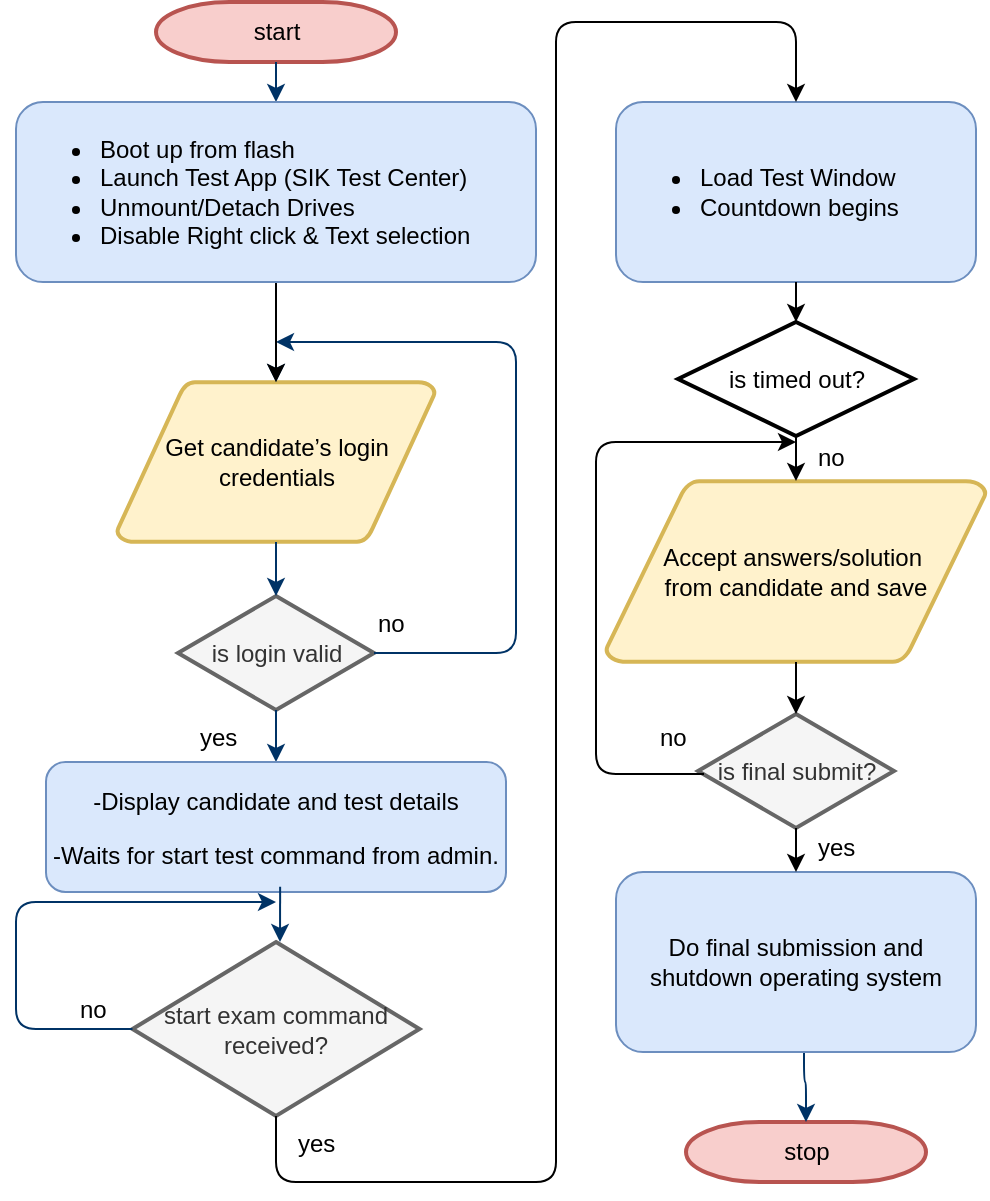 <mxfile version="27.1.6">
  <diagram id="6a731a19-8d31-9384-78a2-239565b7b9f0" name="Page-1">
    <mxGraphModel dx="1642" dy="934" grid="1" gridSize="10" guides="1" tooltips="1" connect="1" arrows="1" fold="1" page="1" pageScale="1" pageWidth="1169" pageHeight="827" background="none" math="0" shadow="0">
      <root>
        <mxCell id="0" />
        <mxCell id="1" parent="0" />
        <mxCell id="2" value="start" style="shape=mxgraph.flowchart.terminator;strokeWidth=2;gradientDirection=north;fontStyle=0;html=1;fillColor=#f8cecc;strokeColor=#b85450;" parent="1" vertex="1">
          <mxGeometry x="260" y="60" width="120" height="30" as="geometry" />
        </mxCell>
        <mxCell id="5" value="&lt;p class=&quot;MsoNoSpacing&quot;&gt;Get candidate’s&amp;nbsp;login credentials&lt;/p&gt;" style="shape=mxgraph.flowchart.data;strokeWidth=2;gradientDirection=north;fontStyle=0;html=1;whiteSpace=wrap;verticalAlign=middle;fillColor=#fff2cc;strokeColor=#d6b656;" parent="1" vertex="1">
          <mxGeometry x="240.5" y="250" width="159" height="80" as="geometry" />
        </mxCell>
        <mxCell id="6" value="&lt;p class=&quot;MsoNormal&quot;&gt;is login valid&lt;/p&gt;" style="shape=mxgraph.flowchart.decision;strokeWidth=2;gradientDirection=north;fontStyle=0;html=1;fillColor=#f5f5f5;fontColor=#333333;strokeColor=#666666;" parent="1" vertex="1">
          <mxGeometry x="271" y="357" width="98" height="57" as="geometry" />
        </mxCell>
        <mxCell id="7" style="fontStyle=1;strokeColor=#003366;strokeWidth=1;html=1;entryX=0.5;entryY=0;entryDx=0;entryDy=0;" parent="1" source="2" target="IJKqTvDwEQRu4lSzQ6WL-63" edge="1">
          <mxGeometry relative="1" as="geometry">
            <mxPoint x="320" y="120" as="targetPoint" />
          </mxGeometry>
        </mxCell>
        <mxCell id="8" style="fontStyle=1;strokeColor=#003366;strokeWidth=1;html=1;" parent="1" target="5" edge="1">
          <mxGeometry relative="1" as="geometry">
            <mxPoint x="320" y="210" as="sourcePoint" />
          </mxGeometry>
        </mxCell>
        <mxCell id="9" style="entryX=0.5;entryY=0;entryPerimeter=0;fontStyle=1;strokeColor=#003366;strokeWidth=1;html=1;" parent="1" source="5" target="6" edge="1">
          <mxGeometry relative="1" as="geometry" />
        </mxCell>
        <mxCell id="10" value="" style="edgeStyle=elbowEdgeStyle;elbow=horizontal;exitX=1;exitY=0.5;exitPerimeter=0;fontStyle=1;strokeColor=#003366;strokeWidth=1;html=1;" parent="1" source="6" edge="1">
          <mxGeometry x="381" y="28.5" width="100" height="100" as="geometry">
            <mxPoint x="750" y="447" as="sourcePoint" />
            <mxPoint x="320" y="230" as="targetPoint" />
            <Array as="points">
              <mxPoint x="440" y="300" />
            </Array>
          </mxGeometry>
        </mxCell>
        <mxCell id="11" value="yes" style="text;fontStyle=0;html=1;strokeColor=none;gradientColor=none;fillColor=none;strokeWidth=2;" parent="1" vertex="1">
          <mxGeometry x="280" y="414" width="40" height="26" as="geometry" />
        </mxCell>
        <mxCell id="12" value="" style="edgeStyle=elbowEdgeStyle;elbow=horizontal;fontColor=#001933;fontStyle=1;strokeColor=#003366;strokeWidth=1;html=1;" parent="1" source="6" target="IJKqTvDwEQRu4lSzQ6WL-57" edge="1">
          <mxGeometry width="100" height="100" as="geometry">
            <mxPoint y="100" as="sourcePoint" />
            <mxPoint x="320" y="510" as="targetPoint" />
          </mxGeometry>
        </mxCell>
        <mxCell id="14" value="yes" style="text;fontStyle=0;html=1;strokeColor=none;gradientColor=none;fillColor=none;strokeWidth=2;align=center;" parent="1" vertex="1">
          <mxGeometry x="320" y="447" width="40" height="26" as="geometry" />
        </mxCell>
        <mxCell id="40" value="stop" style="shape=mxgraph.flowchart.terminator;strokeWidth=2;gradientDirection=north;fontStyle=0;html=1;fillColor=#f8cecc;strokeColor=#b85450;" parent="1" vertex="1">
          <mxGeometry x="525" y="620" width="120" height="30" as="geometry" />
        </mxCell>
        <mxCell id="43" value="" style="edgeStyle=elbowEdgeStyle;elbow=vertical;entryX=0.5;entryY=0;entryPerimeter=0;fontStyle=1;strokeColor=#003366;strokeWidth=1;html=1;" parent="1" target="40" edge="1">
          <mxGeometry width="100" height="100" as="geometry">
            <mxPoint x="584" y="580" as="sourcePoint" />
            <mxPoint x="365" y="-1290" as="targetPoint" />
          </mxGeometry>
        </mxCell>
        <mxCell id="IJKqTvDwEQRu4lSzQ6WL-57" value="&lt;p class=&quot;MsoNoSpacing&quot;&gt;-Display candidate and test details&lt;/p&gt;&lt;p class=&quot;MsoNoSpacing&quot;&gt;-Waits for start test command from admin.&lt;/p&gt;" style="rounded=1;whiteSpace=wrap;html=1;fillColor=#dae8fc;strokeColor=#6c8ebf;" vertex="1" parent="1">
          <mxGeometry x="205" y="440" width="230" height="65" as="geometry" />
        </mxCell>
        <mxCell id="IJKqTvDwEQRu4lSzQ6WL-59" value="start exam command received?" style="shape=mxgraph.flowchart.decision;strokeWidth=2;gradientDirection=north;fontStyle=0;html=1;whiteSpace=wrap;fillColor=#f5f5f5;fontColor=#333333;strokeColor=#666666;" vertex="1" parent="1">
          <mxGeometry x="248.25" y="530" width="143.51" height="87" as="geometry" />
        </mxCell>
        <mxCell id="IJKqTvDwEQRu4lSzQ6WL-60" value="" style="edgeStyle=elbowEdgeStyle;elbow=horizontal;exitX=0;exitY=0.5;exitPerimeter=0;fontStyle=1;strokeColor=#003366;strokeWidth=1;html=1;exitDx=0;exitDy=0;" edge="1" parent="1" source="IJKqTvDwEQRu4lSzQ6WL-59">
          <mxGeometry x="381" y="28.5" width="100" height="100" as="geometry">
            <mxPoint x="379" y="396" as="sourcePoint" />
            <mxPoint x="320" y="510" as="targetPoint" />
            <Array as="points">
              <mxPoint x="190" y="540" />
            </Array>
          </mxGeometry>
        </mxCell>
        <mxCell id="IJKqTvDwEQRu4lSzQ6WL-62" value="" style="edgeStyle=elbowEdgeStyle;elbow=horizontal;fontColor=#001933;fontStyle=1;strokeColor=#003366;strokeWidth=1;html=1;exitX=0.509;exitY=0.959;exitDx=0;exitDy=0;exitPerimeter=0;" edge="1" parent="1" source="IJKqTvDwEQRu4lSzQ6WL-57" target="IJKqTvDwEQRu4lSzQ6WL-59">
          <mxGeometry width="100" height="100" as="geometry">
            <mxPoint x="321" y="510" as="sourcePoint" />
            <mxPoint x="321.05" y="520" as="targetPoint" />
          </mxGeometry>
        </mxCell>
        <mxCell id="IJKqTvDwEQRu4lSzQ6WL-64" value="" style="edgeStyle=orthogonalEdgeStyle;rounded=0;orthogonalLoop=1;jettySize=auto;html=1;" edge="1" parent="1" source="IJKqTvDwEQRu4lSzQ6WL-63" target="5">
          <mxGeometry relative="1" as="geometry" />
        </mxCell>
        <mxCell id="IJKqTvDwEQRu4lSzQ6WL-63" value="&lt;div align=&quot;left&quot;&gt;&lt;ul&gt;&lt;li&gt;Boot up from flash&amp;nbsp;&lt;/li&gt;&lt;li&gt;Launch Test App (SIK Test Center)&lt;/li&gt;&lt;li&gt;Unmount/Detach Drives&lt;/li&gt;&lt;li&gt;Disable Right click &amp;amp; Text selection&lt;/li&gt;&lt;/ul&gt;&lt;/div&gt;" style="rounded=1;whiteSpace=wrap;html=1;align=left;fillColor=#dae8fc;strokeColor=#6c8ebf;" vertex="1" parent="1">
          <mxGeometry x="190" y="110" width="260" height="90" as="geometry" />
        </mxCell>
        <mxCell id="IJKqTvDwEQRu4lSzQ6WL-65" value="&lt;ul&gt;&lt;li&gt;Load Test Window&lt;/li&gt;&lt;li&gt;Countdown begins&lt;/li&gt;&lt;/ul&gt;" style="rounded=1;whiteSpace=wrap;html=1;align=left;fillColor=#dae8fc;strokeColor=#6c8ebf;" vertex="1" parent="1">
          <mxGeometry x="490" y="110" width="180" height="90" as="geometry" />
        </mxCell>
        <mxCell id="IJKqTvDwEQRu4lSzQ6WL-66" value="is timed out?" style="shape=mxgraph.flowchart.decision;strokeWidth=2;gradientColor=none;gradientDirection=north;fontStyle=0;html=1;" vertex="1" parent="1">
          <mxGeometry x="521" y="220" width="118" height="57" as="geometry" />
        </mxCell>
        <mxCell id="IJKqTvDwEQRu4lSzQ6WL-67" value="&lt;div&gt;Accept answers/solution&amp;nbsp;&lt;/div&gt;&lt;div&gt;from candidate and save&lt;/div&gt;" style="shape=mxgraph.flowchart.data;strokeWidth=2;gradientDirection=north;fontStyle=0;html=1;verticalAlign=middle;whiteSpace=wrap;fillColor=#fff2cc;strokeColor=#d6b656;" vertex="1" parent="1">
          <mxGeometry x="485" y="299.5" width="190" height="90.5" as="geometry" />
        </mxCell>
        <mxCell id="IJKqTvDwEQRu4lSzQ6WL-68" value="is final submit?" style="shape=mxgraph.flowchart.decision;strokeWidth=2;gradientDirection=north;fontStyle=0;html=1;fillColor=#f5f5f5;fontColor=#333333;strokeColor=#666666;" vertex="1" parent="1">
          <mxGeometry x="531" y="416" width="98" height="57" as="geometry" />
        </mxCell>
        <mxCell id="IJKqTvDwEQRu4lSzQ6WL-69" value="&lt;p align=&quot;center&quot; class=&quot;MsoNoSpacing&quot;&gt;Do final submission and shutdown operating system&lt;/p&gt;" style="rounded=1;whiteSpace=wrap;html=1;align=center;fillColor=#dae8fc;strokeColor=#6c8ebf;" vertex="1" parent="1">
          <mxGeometry x="490" y="495" width="180" height="90" as="geometry" />
        </mxCell>
        <mxCell id="IJKqTvDwEQRu4lSzQ6WL-70" value="" style="endArrow=classic;html=1;rounded=1;exitX=0.5;exitY=1;exitDx=0;exitDy=0;exitPerimeter=0;curved=0;entryX=0.5;entryY=0;entryDx=0;entryDy=0;" edge="1" parent="1" source="IJKqTvDwEQRu4lSzQ6WL-59" target="IJKqTvDwEQRu4lSzQ6WL-65">
          <mxGeometry width="50" height="50" relative="1" as="geometry">
            <mxPoint x="435" y="440" as="sourcePoint" />
            <mxPoint x="485" y="390" as="targetPoint" />
            <Array as="points">
              <mxPoint x="320" y="650" />
              <mxPoint x="460" y="650" />
              <mxPoint x="460" y="70" />
              <mxPoint x="580" y="70" />
            </Array>
          </mxGeometry>
        </mxCell>
        <mxCell id="IJKqTvDwEQRu4lSzQ6WL-74" value="" style="endArrow=classic;html=1;rounded=0;" edge="1" parent="1" source="IJKqTvDwEQRu4lSzQ6WL-65" target="IJKqTvDwEQRu4lSzQ6WL-66">
          <mxGeometry width="50" height="50" relative="1" as="geometry">
            <mxPoint x="590" y="180" as="sourcePoint" />
            <mxPoint x="640" y="130" as="targetPoint" />
          </mxGeometry>
        </mxCell>
        <mxCell id="IJKqTvDwEQRu4lSzQ6WL-75" value="" style="endArrow=classic;html=1;rounded=0;" edge="1" parent="1" source="IJKqTvDwEQRu4lSzQ6WL-66" target="IJKqTvDwEQRu4lSzQ6WL-67">
          <mxGeometry width="50" height="50" relative="1" as="geometry">
            <mxPoint x="650" y="280" as="sourcePoint" />
            <mxPoint x="700" y="230" as="targetPoint" />
          </mxGeometry>
        </mxCell>
        <mxCell id="IJKqTvDwEQRu4lSzQ6WL-76" value="" style="endArrow=classic;html=1;rounded=0;" edge="1" parent="1" source="IJKqTvDwEQRu4lSzQ6WL-67" target="IJKqTvDwEQRu4lSzQ6WL-68">
          <mxGeometry width="50" height="50" relative="1" as="geometry">
            <mxPoint x="570" y="370" as="sourcePoint" />
            <mxPoint x="620" y="320" as="targetPoint" />
          </mxGeometry>
        </mxCell>
        <mxCell id="IJKqTvDwEQRu4lSzQ6WL-77" value="" style="endArrow=classic;html=1;rounded=0;" edge="1" parent="1" source="IJKqTvDwEQRu4lSzQ6WL-68" target="IJKqTvDwEQRu4lSzQ6WL-69">
          <mxGeometry width="50" height="50" relative="1" as="geometry">
            <mxPoint x="630" y="440" as="sourcePoint" />
            <mxPoint x="680" y="390" as="targetPoint" />
          </mxGeometry>
        </mxCell>
        <mxCell id="IJKqTvDwEQRu4lSzQ6WL-78" value="no" style="text;fontStyle=0;html=1;strokeColor=none;gradientColor=none;fillColor=none;strokeWidth=2;" vertex="1" parent="1">
          <mxGeometry x="369" y="357" width="40" height="26" as="geometry" />
        </mxCell>
        <mxCell id="IJKqTvDwEQRu4lSzQ6WL-79" value="yes" style="text;fontStyle=0;html=1;strokeColor=none;gradientColor=none;fillColor=none;strokeWidth=2;" vertex="1" parent="1">
          <mxGeometry x="589" y="469" width="40" height="26" as="geometry" />
        </mxCell>
        <mxCell id="IJKqTvDwEQRu4lSzQ6WL-81" value="no" style="text;fontStyle=0;html=1;strokeColor=none;gradientColor=none;fillColor=none;strokeWidth=2;" vertex="1" parent="1">
          <mxGeometry x="510" y="414" width="40" height="26" as="geometry" />
        </mxCell>
        <mxCell id="IJKqTvDwEQRu4lSzQ6WL-82" value="no" style="text;fontStyle=0;html=1;strokeColor=none;gradientColor=none;fillColor=none;strokeWidth=2;" vertex="1" parent="1">
          <mxGeometry x="589" y="273.5" width="40" height="26" as="geometry" />
        </mxCell>
        <mxCell id="IJKqTvDwEQRu4lSzQ6WL-83" value="" style="endArrow=classic;html=1;rounded=1;exitX=0.6;exitY=1.231;exitDx=0;exitDy=0;exitPerimeter=0;curved=0;" edge="1" parent="1" source="IJKqTvDwEQRu4lSzQ6WL-81">
          <mxGeometry width="50" height="50" relative="1" as="geometry">
            <mxPoint x="490" y="450" as="sourcePoint" />
            <mxPoint x="580" y="280" as="targetPoint" />
            <Array as="points">
              <mxPoint x="480" y="446" />
              <mxPoint x="480" y="280" />
            </Array>
          </mxGeometry>
        </mxCell>
        <mxCell id="IJKqTvDwEQRu4lSzQ6WL-84" value="no" style="text;fontStyle=0;html=1;strokeColor=none;gradientColor=none;fillColor=none;strokeWidth=2;" vertex="1" parent="1">
          <mxGeometry x="220" y="550" width="40" height="26" as="geometry" />
        </mxCell>
        <mxCell id="IJKqTvDwEQRu4lSzQ6WL-86" value="yes" style="text;fontStyle=0;html=1;strokeColor=none;gradientColor=none;fillColor=none;strokeWidth=2;" vertex="1" parent="1">
          <mxGeometry x="329" y="617" width="40" height="26" as="geometry" />
        </mxCell>
      </root>
    </mxGraphModel>
  </diagram>
</mxfile>
